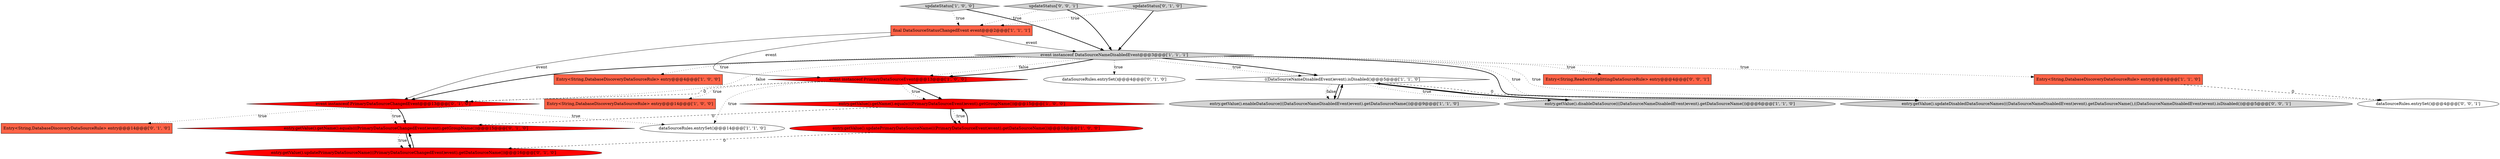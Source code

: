 digraph {
15 [style = filled, label = "updateStatus['0', '1', '0']", fillcolor = lightgray, shape = diamond image = "AAA0AAABBB2BBB"];
17 [style = filled, label = "Entry<String,DatabaseDiscoveryDataSourceRule> entry@@@14@@@['0', '1', '0']", fillcolor = tomato, shape = box image = "AAA0AAABBB2BBB"];
13 [style = filled, label = "entry.getValue().getName().equals(((PrimaryDataSourceChangedEvent)event).getGroupName())@@@15@@@['0', '1', '0']", fillcolor = red, shape = diamond image = "AAA1AAABBB2BBB"];
16 [style = filled, label = "entry.getValue().updatePrimaryDataSourceName(((PrimaryDataSourceChangedEvent)event).getDataSourceName())@@@16@@@['0', '1', '0']", fillcolor = red, shape = ellipse image = "AAA1AAABBB2BBB"];
14 [style = filled, label = "dataSourceRules.entrySet()@@@4@@@['0', '1', '0']", fillcolor = white, shape = ellipse image = "AAA0AAABBB2BBB"];
6 [style = filled, label = "((DataSourceNameDisabledEvent)event).isDisabled()@@@5@@@['1', '1', '0']", fillcolor = white, shape = diamond image = "AAA0AAABBB1BBB"];
22 [style = filled, label = "updateStatus['0', '0', '1']", fillcolor = lightgray, shape = diamond image = "AAA0AAABBB3BBB"];
18 [style = filled, label = "event instanceof PrimaryDataSourceChangedEvent@@@13@@@['0', '1', '0']", fillcolor = red, shape = diamond image = "AAA1AAABBB2BBB"];
8 [style = filled, label = "entry.getValue().disableDataSource(((DataSourceNameDisabledEvent)event).getDataSourceName())@@@6@@@['1', '1', '0']", fillcolor = lightgray, shape = ellipse image = "AAA0AAABBB1BBB"];
3 [style = filled, label = "entry.getValue().getName().equals(((PrimaryDataSourceEvent)event).getGroupName())@@@15@@@['1', '0', '0']", fillcolor = red, shape = diamond image = "AAA1AAABBB1BBB"];
7 [style = filled, label = "updateStatus['1', '0', '0']", fillcolor = lightgray, shape = diamond image = "AAA0AAABBB1BBB"];
20 [style = filled, label = "entry.getValue().updateDisabledDataSourceNames(((DataSourceNameDisabledEvent)event).getDataSourceName(),((DataSourceNameDisabledEvent)event).isDisabled())@@@5@@@['0', '0', '1']", fillcolor = lightgray, shape = ellipse image = "AAA0AAABBB3BBB"];
12 [style = filled, label = "entry.getValue().enableDataSource(((DataSourceNameDisabledEvent)event).getDataSourceName())@@@9@@@['1', '1', '0']", fillcolor = lightgray, shape = ellipse image = "AAA0AAABBB1BBB"];
5 [style = filled, label = "event instanceof DataSourceNameDisabledEvent@@@3@@@['1', '1', '1']", fillcolor = lightgray, shape = diamond image = "AAA0AAABBB1BBB"];
19 [style = filled, label = "Entry<String,ReadwriteSplittingDataSourceRule> entry@@@4@@@['0', '0', '1']", fillcolor = tomato, shape = box image = "AAA0AAABBB3BBB"];
11 [style = filled, label = "event instanceof PrimaryDataSourceEvent@@@13@@@['1', '0', '0']", fillcolor = red, shape = diamond image = "AAA1AAABBB1BBB"];
21 [style = filled, label = "dataSourceRules.entrySet()@@@4@@@['0', '0', '1']", fillcolor = white, shape = ellipse image = "AAA0AAABBB3BBB"];
0 [style = filled, label = "Entry<String,DatabaseDiscoveryDataSourceRule> entry@@@4@@@['1', '0', '0']", fillcolor = tomato, shape = box image = "AAA0AAABBB1BBB"];
2 [style = filled, label = "Entry<String,DatabaseDiscoveryDataSourceRule> entry@@@14@@@['1', '0', '0']", fillcolor = tomato, shape = box image = "AAA0AAABBB1BBB"];
10 [style = filled, label = "dataSourceRules.entrySet()@@@14@@@['1', '1', '0']", fillcolor = white, shape = ellipse image = "AAA0AAABBB1BBB"];
9 [style = filled, label = "final DataSourceStatusChangedEvent event@@@2@@@['1', '1', '1']", fillcolor = tomato, shape = box image = "AAA0AAABBB1BBB"];
4 [style = filled, label = "Entry<String,DatabaseDiscoveryDataSourceRule> entry@@@4@@@['1', '1', '0']", fillcolor = tomato, shape = box image = "AAA0AAABBB1BBB"];
1 [style = filled, label = "entry.getValue().updatePrimaryDataSourceName(((PrimaryDataSourceEvent)event).getDataSourceName())@@@16@@@['1', '0', '0']", fillcolor = red, shape = ellipse image = "AAA1AAABBB1BBB"];
5->14 [style = dotted, label="true"];
13->16 [style = dotted, label="true"];
16->13 [style = bold, label=""];
5->18 [style = dotted, label="false"];
3->1 [style = bold, label=""];
5->20 [style = bold, label=""];
6->20 [style = dashed, label="0"];
11->10 [style = dotted, label="true"];
5->19 [style = dotted, label="true"];
9->18 [style = solid, label="event"];
1->3 [style = bold, label=""];
5->11 [style = dotted, label="false"];
5->6 [style = dotted, label="true"];
8->6 [style = bold, label=""];
5->18 [style = bold, label=""];
5->0 [style = dotted, label="true"];
7->9 [style = dotted, label="true"];
3->13 [style = dashed, label="0"];
12->6 [style = bold, label=""];
4->21 [style = dashed, label="0"];
9->5 [style = solid, label="event"];
13->16 [style = bold, label=""];
22->5 [style = bold, label=""];
5->4 [style = dotted, label="true"];
15->9 [style = dotted, label="true"];
15->5 [style = bold, label=""];
6->12 [style = dotted, label="false"];
18->10 [style = dotted, label="true"];
7->5 [style = bold, label=""];
11->2 [style = dotted, label="true"];
5->6 [style = bold, label=""];
11->3 [style = bold, label=""];
6->8 [style = dotted, label="true"];
11->18 [style = dashed, label="0"];
1->16 [style = dashed, label="0"];
6->8 [style = bold, label=""];
18->13 [style = bold, label=""];
5->20 [style = dotted, label="true"];
5->21 [style = dotted, label="true"];
5->11 [style = bold, label=""];
18->17 [style = dotted, label="true"];
9->11 [style = solid, label="event"];
22->9 [style = dotted, label="true"];
11->3 [style = dotted, label="true"];
3->1 [style = dotted, label="true"];
18->13 [style = dotted, label="true"];
6->12 [style = bold, label=""];
}
